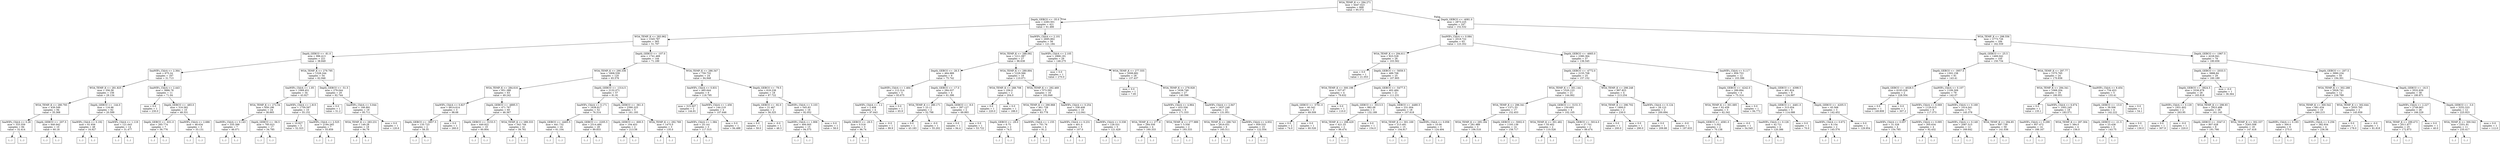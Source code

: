 digraph Tree {
node [shape=box] ;
0 [label="WOA_TEMP_K <= 294.271\nmse = 4447.023\nsamples = 668\nvalue = 95.572"] ;
1 [label="Depth_GEBCO <= -35.0\nmse = 2283.501\nsamples = 421\nvalue = 61.466"] ;
0 -> 1 [labeldistance=2.5, labelangle=45, headlabel="True"] ;
2 [label="WOA_TEMP_K <= 283.962\nmse = 1545.787\nsamples = 365\nvalue = 51.797"] ;
1 -> 2 ;
3 [label="Depth_GEBCO <= -81.0\nmse = 996.413\nsamples = 221\nvalue = 38.849"] ;
2 -> 3 ;
4 [label="SeaWIFs_ChlrA <= 2.364\nmse = 675.24\nsamples = 167\nvalue = 31.713"] ;
3 -> 4 ;
5 [label="WOA_TEMP_K <= 281.825\nmse = 356.58\nsamples = 156\nvalue = 29.134"] ;
4 -> 5 ;
6 [label="WOA_TEMP_K <= 280.793\nmse = 439.549\nsamples = 94\nvalue = 35.368"] ;
5 -> 6 ;
7 [label="SeaWIFs_ChlrA <= 0.26\nmse = 333.559\nsamples = 84\nvalue = 32.414"] ;
6 -> 7 ;
8 [label="(...)"] ;
7 -> 8 ;
73 [label="(...)"] ;
7 -> 73 ;
164 [label="Depth_GEBCO <= -207.5\nmse = 640.942\nsamples = 10\nvalue = 60.18"] ;
6 -> 164 ;
165 [label="(...)"] ;
164 -> 165 ;
172 [label="(...)"] ;
164 -> 172 ;
183 [label="Depth_GEBCO <= -144.0\nmse = 116.96\nsamples = 62\nvalue = 20.599"] ;
5 -> 183 ;
184 [label="SeaWIFs_ChlrA <= 0.192\nmse = 61.936\nsamples = 48\nvalue = 16.927"] ;
183 -> 184 ;
185 [label="(...)"] ;
184 -> 185 ;
192 [label="(...)"] ;
184 -> 192 ;
231 [label="SeaWIFs_ChlrA <= 1.119\nmse = 121.643\nsamples = 14\nvalue = 31.477"] ;
183 -> 231 ;
232 [label="(...)"] ;
231 -> 232 ;
245 [label="(...)"] ;
231 -> 245 ;
256 [label="SeaWIFs_ChlrA <= 2.443\nmse = 3886.78\nsamples = 11\nvalue = 71.04"] ;
4 -> 256 ;
257 [label="mse = 0.0\nsamples = 1\nvalue = 230.0"] ;
256 -> 257 ;
258 [label="Depth_GEBCO <= -483.0\nmse = 316.582\nsamples = 10\nvalue = 48.331"] ;
256 -> 258 ;
259 [label="Depth_GEBCO <= -631.0\nmse = 265.774\nsamples = 7\nvalue = 56.776"] ;
258 -> 259 ;
260 [label="(...)"] ;
259 -> 260 ;
263 [label="(...)"] ;
259 -> 263 ;
266 [label="SeaWIFs_ChlrA <= 2.686\nmse = 48.634\nsamples = 3\nvalue = 33.131"] ;
258 -> 266 ;
267 [label="(...)"] ;
266 -> 267 ;
268 [label="(...)"] ;
266 -> 268 ;
271 [label="WOA_TEMP_K <= 279.795\nmse = 1328.244\nsamples = 54\nvalue = 62.946"] ;
3 -> 271 ;
272 [label="SeaWIFs_ChlrA <= 1.05\nmse = 1069.451\nsamples = 34\nvalue = 43.927"] ;
271 -> 272 ;
273 [label="WOA_TEMP_K <= 272.54\nmse = 659.196\nsamples = 24\nvalue = 38.665"] ;
272 -> 273 ;
274 [label="SeaWIFs_ChlrA <= 0.143\nmse = 335.399\nsamples = 7\nvalue = 46.071"] ;
273 -> 274 ;
275 [label="(...)"] ;
274 -> 275 ;
276 [label="(...)"] ;
274 -> 276 ;
279 [label="Depth_GEBCO <= -56.5\nmse = 785.023\nsamples = 17\nvalue = 34.785"] ;
273 -> 279 ;
280 [label="(...)"] ;
279 -> 280 ;
281 [label="(...)"] ;
279 -> 281 ;
286 [label="SeaWIFs_ChlrA <= 1.815\nmse = 1759.597\nsamples = 10\nvalue = 55.152"] ;
272 -> 286 ;
287 [label="mse = 10.927\nsamples = 3\nvalue = 52.323"] ;
286 -> 287 ;
288 [label="SeaWIFs_ChlrA <= 2.525\nmse = 2194.265\nsamples = 7\nvalue = 55.859"] ;
286 -> 288 ;
289 [label="(...)"] ;
288 -> 289 ;
290 [label="(...)"] ;
288 -> 290 ;
291 [label="Depth_GEBCO <= -51.5\nmse = 279.044\nsamples = 20\nvalue = 92.744"] ;
271 -> 291 ;
292 [label="mse = 0.0\nsamples = 1\nvalue = 51.2"] ;
291 -> 292 ;
293 [label="SeaWIFs_ChlrA <= 3.044\nmse = 166.891\nsamples = 19\nvalue = 95.711"] ;
291 -> 293 ;
294 [label="WOA_TEMP_K <= 283.231\nmse = 149.28\nsamples = 18\nvalue = 94.79"] ;
293 -> 294 ;
295 [label="(...)"] ;
294 -> 295 ;
308 [label="(...)"] ;
294 -> 308 ;
309 [label="mse = 0.0\nsamples = 1\nvalue = 120.6"] ;
293 -> 309 ;
310 [label="Depth_GEBCO <= -107.0\nmse = 1741.469\nsamples = 144\nvalue = 71.189"] ;
2 -> 310 ;
311 [label="WOA_TEMP_K <= 290.336\nmse = 1808.539\nsamples = 120\nvalue = 65.576"] ;
310 -> 311 ;
312 [label="WOA_TEMP_K <= 284.616\nmse = 951.388\nsamples = 63\nvalue = 49.242"] ;
311 -> 312 ;
313 [label="SeaWIFs_ChlrA <= 0.827\nmse = 6614.614\nsamples = 3\nvalue = 98.68"] ;
312 -> 313 ;
314 [label="Depth_GEBCO <= -3857.5\nmse = 135.723\nsamples = 2\nvalue = 58.35"] ;
313 -> 314 ;
315 [label="(...)"] ;
314 -> 315 ;
316 [label="(...)"] ;
314 -> 316 ;
317 [label="mse = 0.0\nsamples = 1\nvalue = 260.0"] ;
313 -> 317 ;
318 [label="Depth_GEBCO <= -4895.5\nmse = 471.767\nsamples = 60\nvalue = 46.367"] ;
312 -> 318 ;
319 [label="Depth_GEBCO <= -5153.5\nmse = 449.922\nsamples = 19\nvalue = 60.804"] ;
318 -> 319 ;
320 [label="(...)"] ;
319 -> 320 ;
333 [label="(...)"] ;
319 -> 333 ;
348 [label="WOA_TEMP_K <= 289.333\nmse = 342.744\nsamples = 41\nvalue = 39.761"] ;
318 -> 348 ;
349 [label="(...)"] ;
348 -> 349 ;
396 [label="(...)"] ;
348 -> 396 ;
417 [label="Depth_GEBCO <= -1314.5\nmse = 2132.071\nsamples = 57\nvalue = 81.91"] ;
311 -> 417 ;
418 [label="SeaWIFs_ChlrA <= 0.171\nmse = 1638.817\nsamples = 52\nvalue = 76.314"] ;
417 -> 418 ;
419 [label="Depth_GEBCO <= -4465.5\nmse = 441.732\nsamples = 24\nvalue = 61.104"] ;
418 -> 419 ;
420 [label="(...)"] ;
419 -> 420 ;
441 [label="(...)"] ;
419 -> 441 ;
460 [label="Depth_GEBCO <= -2205.5\nmse = 2314.484\nsamples = 28\nvalue = 89.833"] ;
418 -> 460 ;
461 [label="(...)"] ;
460 -> 461 ;
500 [label="(...)"] ;
460 -> 500 ;
505 [label="Depth_GEBCO <= -361.0\nmse = 2390.325\nsamples = 5\nvalue = 161.193"] ;
417 -> 505 ;
506 [label="Depth_GEBCO <= -600.5\nmse = 104.453\nsamples = 2\nvalue = 213.58"] ;
505 -> 506 ;
507 [label="(...)"] ;
506 -> 507 ;
508 [label="(...)"] ;
506 -> 508 ;
509 [label="WOA_TEMP_K <= 292.769\nmse = 1475.0\nsamples = 3\nvalue = 135.0"] ;
505 -> 509 ;
510 [label="(...)"] ;
509 -> 510 ;
513 [label="(...)"] ;
509 -> 513 ;
514 [label="WOA_TEMP_K <= 286.347\nmse = 759.732\nsamples = 24\nvalue = 94.948"] ;
310 -> 514 ;
515 [label="SeaWIFs_ChlrA <= 0.831\nmse = 485.644\nsamples = 6\nvalue = 118.795"] ;
514 -> 515 ;
516 [label="mse = 315.507\nsamples = 2\nvalue = 144.81"] ;
515 -> 516 ;
517 [label="SeaWIFs_ChlrA <= 1.456\nmse = 144.219\nsamples = 4\nvalue = 107.646"] ;
515 -> 517 ;
518 [label="SeaWIFs_ChlrA <= 1.384\nmse = 25.141\nsamples = 3\nvalue = 117.515"] ;
517 -> 518 ;
519 [label="(...)"] ;
518 -> 519 ;
522 [label="(...)"] ;
518 -> 522 ;
523 [label="mse = 0.0\nsamples = 1\nvalue = 94.488"] ;
517 -> 523 ;
524 [label="Depth_GEBCO <= -79.5\nmse = 618.238\nsamples = 18\nvalue = 87.722"] ;
514 -> 524 ;
525 [label="Depth_GEBCO <= -92.0\nmse = 21.467\nsamples = 2\nvalue = 56.325"] ;
524 -> 525 ;
526 [label="mse = 0.0\nsamples = 1\nvalue = 59.0"] ;
525 -> 526 ;
527 [label="mse = -0.0\nsamples = 1\nvalue = 48.3"] ;
525 -> 527 ;
528 [label="SeaWIFs_ChlrA <= 3.103\nmse = 545.83\nsamples = 16\nvalue = 92.052"] ;
524 -> 528 ;
529 [label="SeaWIFs_ChlrA <= 1.906\nmse = 494.005\nsamples = 15\nvalue = 94.575"] ;
528 -> 529 ;
530 [label="(...)"] ;
529 -> 530 ;
549 [label="(...)"] ;
529 -> 549 ;
558 [label="mse = 0.0\nsamples = 1\nvalue = 58.0"] ;
528 -> 558 ;
559 [label="SeaWIFs_ChlrA <= 2.101\nmse = 2695.862\nsamples = 56\nvalue = 121.184"] ;
1 -> 559 ;
560 [label="WOA_TEMP_K <= 288.092\nmse = 1211.087\nsamples = 27\nvalue = 96.638"] ;
559 -> 560 ;
561 [label="Depth_GEBCO <= -26.5\nmse = 464.989\nsamples = 9\nvalue = 75.742"] ;
560 -> 561 ;
562 [label="SeaWIFs_ChlrA <= 1.464\nmse = 112.314\nsamples = 5\nvalue = 93.675"] ;
561 -> 562 ;
563 [label="SeaWIFs_ChlrA <= 1.2\nmse = 2.408\nsamples = 4\nvalue = 97.643"] ;
562 -> 563 ;
564 [label="Depth_GEBCO <= -29.5\nmse = 0.518\nsamples = 3\nvalue = 96.74"] ;
563 -> 564 ;
565 [label="(...)"] ;
564 -> 565 ;
568 [label="(...)"] ;
564 -> 568 ;
569 [label="mse = -0.0\nsamples = 1\nvalue = 99.9"] ;
563 -> 569 ;
570 [label="mse = 0.0\nsamples = 1\nvalue = 65.9"] ;
562 -> 570 ;
571 [label="Depth_GEBCO <= -17.0\nmse = 284.037\nsamples = 4\nvalue = 61.396"] ;
561 -> 571 ;
572 [label="WOA_TEMP_K <= 280.171\nmse = 23.11\nsamples = 2\nvalue = 52.798"] ;
571 -> 572 ;
573 [label="mse = 0.0\nsamples = 1\nvalue = 43.183"] ;
572 -> 573 ;
574 [label="mse = -0.0\nsamples = 1\nvalue = 55.202"] ;
572 -> 574 ;
575 [label="Depth_GEBCO <= -9.0\nmse = 397.127\nsamples = 2\nvalue = 69.993"] ;
571 -> 575 ;
576 [label="mse = 0.0\nsamples = 1\nvalue = 94.4"] ;
575 -> 576 ;
577 [label="mse = 0.0\nsamples = 1\nvalue = 53.722"] ;
575 -> 577 ;
578 [label="WOA_TEMP_K <= 289.894\nmse = 1229.566\nsamples = 18\nvalue = 110.071"] ;
560 -> 578 ;
579 [label="WOA_TEMP_K <= 288.708\nmse = 256.0\nsamples = 2\nvalue = 204.0"] ;
578 -> 579 ;
580 [label="mse = 0.0\nsamples = 1\nvalue = 220.0"] ;
579 -> 580 ;
581 [label="mse = 0.0\nsamples = 1\nvalue = 188.0"] ;
579 -> 581 ;
582 [label="WOA_TEMP_K <= 292.469\nmse = 573.592\nsamples = 16\nvalue = 102.846"] ;
578 -> 582 ;
583 [label="WOA_TEMP_K <= 290.968\nmse = 461.728\nsamples = 6\nvalue = 83.778"] ;
582 -> 583 ;
584 [label="Depth_GEBCO <= -29.0\nmse = 6.75\nsamples = 2\nvalue = 74.5"] ;
583 -> 584 ;
585 [label="(...)"] ;
584 -> 585 ;
586 [label="(...)"] ;
584 -> 586 ;
587 [label="SeaWIFs_ChlrA <= 1.155\nmse = 701.76\nsamples = 4\nvalue = 91.2"] ;
583 -> 587 ;
588 [label="(...)"] ;
587 -> 588 ;
589 [label="(...)"] ;
587 -> 589 ;
590 [label="SeaWIFs_ChlrA <= 0.254\nmse = 338.408\nsamples = 10\nvalue = 112.941"] ;
582 -> 590 ;
591 [label="SeaWIFs_ChlrA <= 0.231\nmse = 401.0\nsamples = 5\nvalue = 107.0"] ;
590 -> 591 ;
592 [label="(...)"] ;
591 -> 592 ;
593 [label="(...)"] ;
591 -> 593 ;
594 [label="SeaWIFs_ChlrA <= 0.338\nmse = 126.531\nsamples = 5\nvalue = 121.429"] ;
590 -> 594 ;
595 [label="(...)"] ;
594 -> 595 ;
596 [label="(...)"] ;
594 -> 596 ;
599 [label="SeaWIFs_ChlrA <= 2.105\nmse = 2968.191\nsamples = 29\nvalue = 146.275"] ;
559 -> 599 ;
600 [label="mse = 0.0\nsamples = 1\nvalue = 270.0"] ;
599 -> 600 ;
601 [label="WOA_TEMP_K <= 277.555\nmse = 2008.682\nsamples = 28\nvalue = 137.437"] ;
599 -> 601 ;
602 [label="mse = 0.0\nsamples = 1\nvalue = 7.95"] ;
601 -> 602 ;
603 [label="WOA_TEMP_K <= 278.928\nmse = 1638.749\nsamples = 27\nvalue = 140.596"] ;
601 -> 603 ;
604 [label="SeaWIFs_ChlrA <= 4.964\nmse = 433.556\nsamples = 6\nvalue = 171.333"] ;
603 -> 604 ;
605 [label="WOA_TEMP_K <= 277.8\nmse = 284.556\nsamples = 4\nvalue = 160.333"] ;
604 -> 605 ;
606 [label="(...)"] ;
605 -> 606 ;
607 [label="(...)"] ;
605 -> 607 ;
612 [label="WOA_TEMP_K <= 277.989\nmse = 5.556\nsamples = 2\nvalue = 193.333"] ;
604 -> 612 ;
613 [label="(...)"] ;
612 -> 613 ;
614 [label="(...)"] ;
612 -> 614 ;
615 [label="SeaWIFs_ChlrA <= 2.947\nmse = 1637.248\nsamples = 21\nvalue = 131.951"] ;
603 -> 615 ;
616 [label="WOA_TEMP_K <= 288.743\nmse = 2616.031\nsamples = 6\nvalue = 165.511"] ;
615 -> 616 ;
617 [label="(...)"] ;
616 -> 617 ;
622 [label="(...)"] ;
616 -> 622 ;
627 [label="SeaWIFs_ChlrA <= 4.932\nmse = 959.533\nsamples = 15\nvalue = 122.554"] ;
615 -> 627 ;
628 [label="(...)"] ;
627 -> 628 ;
645 [label="(...)"] ;
627 -> 645 ;
656 [label="Depth_GEBCO <= -4081.0\nmse = 2873.225\nsamples = 247\nvalue = 152.532"] ;
0 -> 656 [labeldistance=2.5, labelangle=-45, headlabel="False"] ;
657 [label="SeaWIFs_ChlrA <= 0.084\nmse = 2018.722\nsamples = 63\nvalue = 123.352"] ;
656 -> 657 ;
658 [label="WOA_TEMP_K <= 294.611\nmse = 823.528\nsamples = 26\nvalue = 103.562"] ;
657 -> 658 ;
659 [label="mse = 0.0\nsamples = 1\nvalue = 21.053"] ;
658 -> 659 ;
660 [label="Depth_GEBCO <= -5659.5\nmse = 489.706\nsamples = 25\nvalue = 107.905"] ;
658 -> 660 ;
661 [label="WOA_TEMP_K <= 300.198\nmse = 337.67\nsamples = 4\nvalue = 79.632"] ;
660 -> 661 ;
662 [label="Depth_GEBCO <= -5761.0\nmse = 40.342\nsamples = 3\nvalue = 69.509"] ;
661 -> 662 ;
663 [label="mse = 0.0\nsamples = 2\nvalue = 74.0"] ;
662 -> 663 ;
664 [label="mse = 0.0\nsamples = 1\nvalue = 60.526"] ;
662 -> 664 ;
665 [label="mse = 0.0\nsamples = 1\nvalue = 110.0"] ;
661 -> 665 ;
666 [label="Depth_GEBCO <= -5477.5\nmse = 402.484\nsamples = 21\nvalue = 111.231"] ;
660 -> 666 ;
667 [label="Depth_GEBCO <= -5513.5\nmse = 882.08\nsamples = 3\nvalue = 132.189"] ;
666 -> 667 ;
668 [label="WOA_TEMP_K <= 298.429\nmse = 421.33\nsamples = 2\nvalue = 99.474"] ;
667 -> 668 ;
669 [label="(...)"] ;
668 -> 669 ;
670 [label="(...)"] ;
668 -> 670 ;
671 [label="mse = 0.0\nsamples = 1\nvalue = 154.0"] ;
667 -> 671 ;
672 [label="Depth_GEBCO <= -4480.5\nmse = 231.004\nsamples = 18\nvalue = 107.618"] ;
666 -> 672 ;
673 [label="WOA_TEMP_K <= 301.169\nmse = 213.491\nsamples = 15\nvalue = 104.917"] ;
672 -> 673 ;
674 [label="(...)"] ;
673 -> 674 ;
699 [label="(...)"] ;
673 -> 699 ;
700 [label="SeaWIFs_ChlrA <= 0.058\nmse = 10.06\nsamples = 3\nvalue = 124.494"] ;
672 -> 700 ;
701 [label="(...)"] ;
700 -> 701 ;
704 [label="(...)"] ;
700 -> 704 ;
705 [label="Depth_GEBCO <= -4665.0\nmse = 2380.364\nsamples = 37\nvalue = 136.545"] ;
657 -> 705 ;
706 [label="Depth_GEBCO <= -4772.0\nmse = 2155.708\nsamples = 25\nvalue = 157.152"] ;
705 -> 706 ;
707 [label="WOA_TEMP_K <= 301.144\nmse = 1520.123\nsamples = 21\nvalue = 144.062"] ;
706 -> 707 ;
708 [label="WOA_TEMP_K <= 296.341\nmse = 1371.53\nsamples = 17\nvalue = 152.453"] ;
707 -> 708 ;
709 [label="WOA_TEMP_K <= 295.184\nmse = 281.989\nsamples = 3\nvalue = 106.518"] ;
708 -> 709 ;
710 [label="(...)"] ;
709 -> 710 ;
711 [label="(...)"] ;
709 -> 711 ;
714 [label="Depth_GEBCO <= -5002.0\nmse = 1193.139\nsamples = 14\nvalue = 158.717"] ;
708 -> 714 ;
715 [label="(...)"] ;
714 -> 715 ;
726 [label="(...)"] ;
714 -> 726 ;
741 [label="Depth_GEBCO <= -5151.5\nmse = 150.693\nsamples = 4\nvalue = 102.105"] ;
707 -> 741 ;
742 [label="WOA_TEMP_K <= 301.482\nmse = 55.402\nsamples = 2\nvalue = 110.526"] ;
741 -> 742 ;
743 [label="(...)"] ;
742 -> 743 ;
744 [label="(...)"] ;
742 -> 744 ;
745 [label="Depth_GEBCO <= -5014.0\nmse = 27.701\nsamples = 2\nvalue = 89.474"] ;
741 -> 745 ;
746 [label="(...)"] ;
745 -> 746 ;
747 [label="(...)"] ;
745 -> 747 ;
748 [label="WOA_TEMP_K <= 298.248\nmse = 997.823\nsamples = 4\nvalue = 213.254"] ;
706 -> 748 ;
749 [label="WOA_TEMP_K <= 296.702\nmse = 1800.0\nsamples = 2\nvalue = 230.0"] ;
748 -> 749 ;
750 [label="mse = 0.0\nsamples = 1\nvalue = 200.0"] ;
749 -> 750 ;
751 [label="mse = 0.0\nsamples = 1\nvalue = 290.0"] ;
749 -> 751 ;
752 [label="SeaWIFs_ChlrA <= 0.124\nmse = 28.123\nsamples = 2\nvalue = 200.694"] ;
748 -> 752 ;
753 [label="mse = 0.0\nsamples = 1\nvalue = 209.88"] ;
752 -> 753 ;
754 [label="mse = -0.0\nsamples = 1\nvalue = 197.633"] ;
752 -> 754 ;
755 [label="SeaWIFs_ChlrA <= 0.117\nmse = 959.753\nsamples = 12\nvalue = 103.396"] ;
705 -> 755 ;
756 [label="Depth_GEBCO <= -4242.0\nmse = 289.894\nsamples = 4\nvalue = 75.314"] ;
755 -> 756 ;
757 [label="WOA_TEMP_K <= 301.685\nmse = 62.459\nsamples = 3\nvalue = 62.342"] ;
756 -> 757 ;
758 [label="Depth_GEBCO <= -4581.0\nmse = 3.352\nsamples = 2\nvalue = 70.138"] ;
757 -> 758 ;
759 [label="(...)"] ;
758 -> 759 ;
760 [label="(...)"] ;
758 -> 760 ;
761 [label="mse = -0.0\nsamples = 1\nvalue = 54.545"] ;
757 -> 761 ;
762 [label="mse = 0.0\nsamples = 1\nvalue = 94.772"] ;
756 -> 762 ;
763 [label="Depth_GEBCO <= -4398.5\nmse = 401.824\nsamples = 8\nvalue = 124.997"] ;
755 -> 763 ;
764 [label="Depth_GEBCO <= -4461.0\nmse = 315.054\nsamples = 5\nvalue = 114.088"] ;
763 -> 764 ;
765 [label="SeaWIFs_ChlrA <= 0.126\nmse = 42.721\nsamples = 4\nvalue = 120.386"] ;
764 -> 765 ;
766 [label="(...)"] ;
765 -> 766 ;
767 [label="(...)"] ;
765 -> 767 ;
770 [label="mse = 0.0\nsamples = 1\nvalue = 70.0"] ;
764 -> 770 ;
771 [label="Depth_GEBCO <= -4205.5\nmse = 45.568\nsamples = 3\nvalue = 142.452"] ;
763 -> 771 ;
772 [label="SeaWIFs_ChlrA <= 0.672\nmse = 8.154\nsamples = 2\nvalue = 145.576"] ;
771 -> 772 ;
773 [label="(...)"] ;
772 -> 773 ;
774 [label="(...)"] ;
772 -> 774 ;
775 [label="mse = 0.0\nsamples = 1\nvalue = 129.954"] ;
771 -> 775 ;
776 [label="WOA_TEMP_K <= 298.556\nmse = 2773.726\nsamples = 184\nvalue = 162.559"] ;
656 -> 776 ;
777 [label="Depth_GEBCO <= -25.5\nmse = 1469.042\nsamples = 105\nvalue = 150.734"] ;
776 -> 777 ;
778 [label="Depth_GEBCO <= -3957.0\nmse = 1302.158\nsamples = 81\nvalue = 143.41"] ;
777 -> 778 ;
779 [label="Depth_GEBCO <= -4028.5\nmse = 6193.026\nsamples = 2\nvalue = 228.504"] ;
778 -> 779 ;
780 [label="mse = 0.0\nsamples = 1\nvalue = 149.808"] ;
779 -> 780 ;
781 [label="mse = 0.0\nsamples = 1\nvalue = 307.2"] ;
779 -> 781 ;
782 [label="SeaWIFs_ChlrA <= 0.107\nmse = 1109.309\nsamples = 79\nvalue = 142.07"] ;
778 -> 782 ;
783 [label="SeaWIFs_ChlrA <= 0.069\nmse = 1129.015\nsamples = 8\nvalue = 117.373"] ;
782 -> 783 ;
784 [label="SeaWIFs_ChlrA <= 0.057\nmse = 31.328\nsamples = 4\nvalue = 154.785"] ;
783 -> 784 ;
785 [label="(...)"] ;
784 -> 785 ;
786 [label="(...)"] ;
784 -> 786 ;
791 [label="SeaWIFs_ChlrA <= 0.095\nmse = 305.634\nsamples = 4\nvalue = 92.432"] ;
783 -> 791 ;
792 [label="(...)"] ;
791 -> 792 ;
797 [label="(...)"] ;
791 -> 797 ;
798 [label="SeaWIFs_ChlrA <= 0.169\nmse = 1014.041\nsamples = 71\nvalue = 145.378"] ;
782 -> 798 ;
799 [label="SeaWIFs_ChlrA <= 0.149\nmse = 2087.515\nsamples = 12\nvalue = 169.642"] ;
798 -> 799 ;
800 [label="(...)"] ;
799 -> 800 ;
813 [label="(...)"] ;
799 -> 813 ;
816 [label="WOA_TEMP_K <= 294.85\nmse = 697.739\nsamples = 59\nvalue = 141.036"] ;
798 -> 816 ;
817 [label="(...)"] ;
816 -> 817 ;
826 [label="(...)"] ;
816 -> 826 ;
903 [label="WOA_TEMP_K <= 297.77\nmse = 1375.765\nsamples = 24\nvalue = 170.836"] ;
777 -> 903 ;
904 [label="WOA_TEMP_K <= 294.341\nmse = 1068.204\nsamples = 19\nvalue = 180.951"] ;
903 -> 904 ;
905 [label="mse = 0.0\nsamples = 1\nvalue = 135.1"] ;
904 -> 905 ;
906 [label="SeaWIFs_ChlrA <= 6.674\nmse = 1002.245\nsamples = 18\nvalue = 183.571"] ;
904 -> 906 ;
907 [label="SeaWIFs_ChlrA <= 0.299\nmse = 957.472\nsamples = 14\nvalue = 188.167"] ;
906 -> 907 ;
908 [label="(...)"] ;
907 -> 908 ;
911 [label="(...)"] ;
907 -> 911 ;
918 [label="WOA_TEMP_K <= 297.304\nmse = 384.0\nsamples = 4\nvalue = 156.0"] ;
906 -> 918 ;
919 [label="(...)"] ;
918 -> 919 ;
920 [label="(...)"] ;
918 -> 920 ;
921 [label="SeaWIFs_ChlrA <= 8.454\nmse = 734.453\nsamples = 5\nvalue = 133.41"] ;
903 -> 921 ;
922 [label="Depth_GEBCO <= -13.0\nmse = 39.506\nsamples = 4\nvalue = 142.222"] ;
921 -> 922 ;
923 [label="Depth_GEBCO <= -21.5\nmse = 23.438\nsamples = 3\nvalue = 143.75"] ;
922 -> 923 ;
924 [label="(...)"] ;
923 -> 924 ;
925 [label="(...)"] ;
923 -> 925 ;
926 [label="mse = 0.0\nsamples = 1\nvalue = 130.0"] ;
922 -> 926 ;
927 [label="mse = 0.0\nsamples = 1\nvalue = 54.1"] ;
921 -> 927 ;
928 [label="Depth_GEBCO <= -1967.5\nmse = 4228.941\nsamples = 79\nvalue = 180.656"] ;
776 -> 928 ;
929 [label="Depth_GEBCO <= -2033.5\nmse = 3888.84\nsamples = 29\nvalue = 160.189"] ;
928 -> 929 ;
930 [label="Depth_GEBCO <= -3824.5\nmse = 3336.978\nsamples = 28\nvalue = 165.818"] ;
929 -> 930 ;
931 [label="SeaWIFs_ChlrA <= 0.129\nmse = 1931.602\nsamples = 2\nvalue = 263.95"] ;
930 -> 931 ;
932 [label="mse = 0.0\nsamples = 1\nvalue = 307.9"] ;
931 -> 932 ;
933 [label="mse = -0.0\nsamples = 1\nvalue = 220.0"] ;
931 -> 933 ;
934 [label="WOA_TEMP_K <= 298.93\nmse = 2923.498\nsamples = 26\nvalue = 161.145"] ;
930 -> 934 ;
935 [label="Depth_GEBCO <= -3347.0\nmse = 807.028\nsamples = 8\nvalue = 191.766"] ;
934 -> 935 ;
936 [label="(...)"] ;
935 -> 936 ;
943 [label="(...)"] ;
935 -> 943 ;
944 [label="WOA_TEMP_K <= 302.337\nmse = 3263.508\nsamples = 18\nvalue = 147.418"] ;
934 -> 944 ;
945 [label="(...)"] ;
944 -> 945 ;
972 [label="(...)"] ;
944 -> 972 ;
977 [label="mse = -0.0\nsamples = 1\nvalue = 36.364"] ;
929 -> 977 ;
978 [label="Depth_GEBCO <= -207.5\nmse = 3990.234\nsamples = 50\nvalue = 194.301"] ;
928 -> 978 ;
979 [label="WOA_TEMP_K <= 302.288\nmse = 2928.741\nsamples = 12\nvalue = 238.789"] ;
978 -> 979 ;
980 [label="WOA_TEMP_K <= 300.542\nmse = 681.634\nsamples = 10\nvalue = 260.215"] ;
979 -> 980 ;
981 [label="SeaWIFs_ChlrA <= 0.193\nmse = 300.0\nsamples = 6\nvalue = 275.0"] ;
980 -> 981 ;
982 [label="(...)"] ;
981 -> 982 ;
983 [label="(...)"] ;
981 -> 983 ;
986 [label="SeaWIFs_ChlrA <= 0.256\nmse = 382.934\nsamples = 4\nvalue = 236.56"] ;
980 -> 986 ;
987 [label="(...)"] ;
986 -> 987 ;
990 [label="(...)"] ;
986 -> 990 ;
991 [label="WOA_TEMP_K <= 302.644\nmse = 2055.765\nsamples = 2\nvalue = 145.939"] ;
979 -> 991 ;
992 [label="mse = 0.0\nsamples = 1\nvalue = 178.0"] ;
991 -> 992 ;
993 [label="mse = -0.0\nsamples = 1\nvalue = 81.818"] ;
991 -> 993 ;
994 [label="Depth_GEBCO <= -16.5\nmse = 3532.839\nsamples = 38\nvalue = 180.871"] ;
978 -> 994 ;
995 [label="SeaWIFs_ChlrA <= 2.227\nmse = 2749.903\nsamples = 26\nvalue = 166.229"] ;
994 -> 995 ;
996 [label="WOA_TEMP_K <= 299.473\nmse = 2011.877\nsamples = 25\nvalue = 172.873"] ;
995 -> 996 ;
997 [label="(...)"] ;
996 -> 997 ;
1016 [label="(...)"] ;
996 -> 1016 ;
1021 [label="mse = 0.0\nsamples = 1\nvalue = 40.0"] ;
995 -> 1021 ;
1022 [label="Depth_GEBCO <= -3.0\nmse = 3252.533\nsamples = 12\nvalue = 225.923"] ;
994 -> 1022 ;
1023 [label="WOA_TEMP_K <= 300.542\nmse = 2351.91\nsamples = 11\nvalue = 235.417"] ;
1022 -> 1023 ;
1024 [label="(...)"] ;
1023 -> 1024 ;
1031 [label="(...)"] ;
1023 -> 1031 ;
1032 [label="mse = 0.0\nsamples = 1\nvalue = 112.0"] ;
1022 -> 1032 ;
}